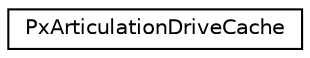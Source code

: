 digraph "Graphical Class Hierarchy"
{
  edge [fontname="Helvetica",fontsize="10",labelfontname="Helvetica",labelfontsize="10"];
  node [fontname="Helvetica",fontsize="10",shape=record];
  rankdir="LR";
  Node0 [label="PxArticulationDriveCache",height=0.2,width=0.4,color="black", fillcolor="white", style="filled",URL="$classPxArticulationDriveCache.html",tooltip="Articulation drive cache. "];
}
